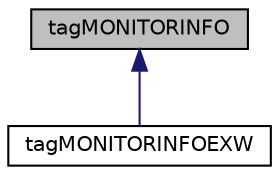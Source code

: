 digraph "tagMONITORINFO"
{
  edge [fontname="Helvetica",fontsize="10",labelfontname="Helvetica",labelfontsize="10"];
  node [fontname="Helvetica",fontsize="10",shape=record];
  Node1 [label="tagMONITORINFO",height=0.2,width=0.4,color="black", fillcolor="grey75", style="filled", fontcolor="black"];
  Node1 -> Node2 [dir="back",color="midnightblue",fontsize="10",style="solid",fontname="Helvetica"];
  Node2 [label="tagMONITORINFOEXW",height=0.2,width=0.4,color="black", fillcolor="white", style="filled",URL="$structtag_m_o_n_i_t_o_r_i_n_f_o_e_x_w.html"];
}
